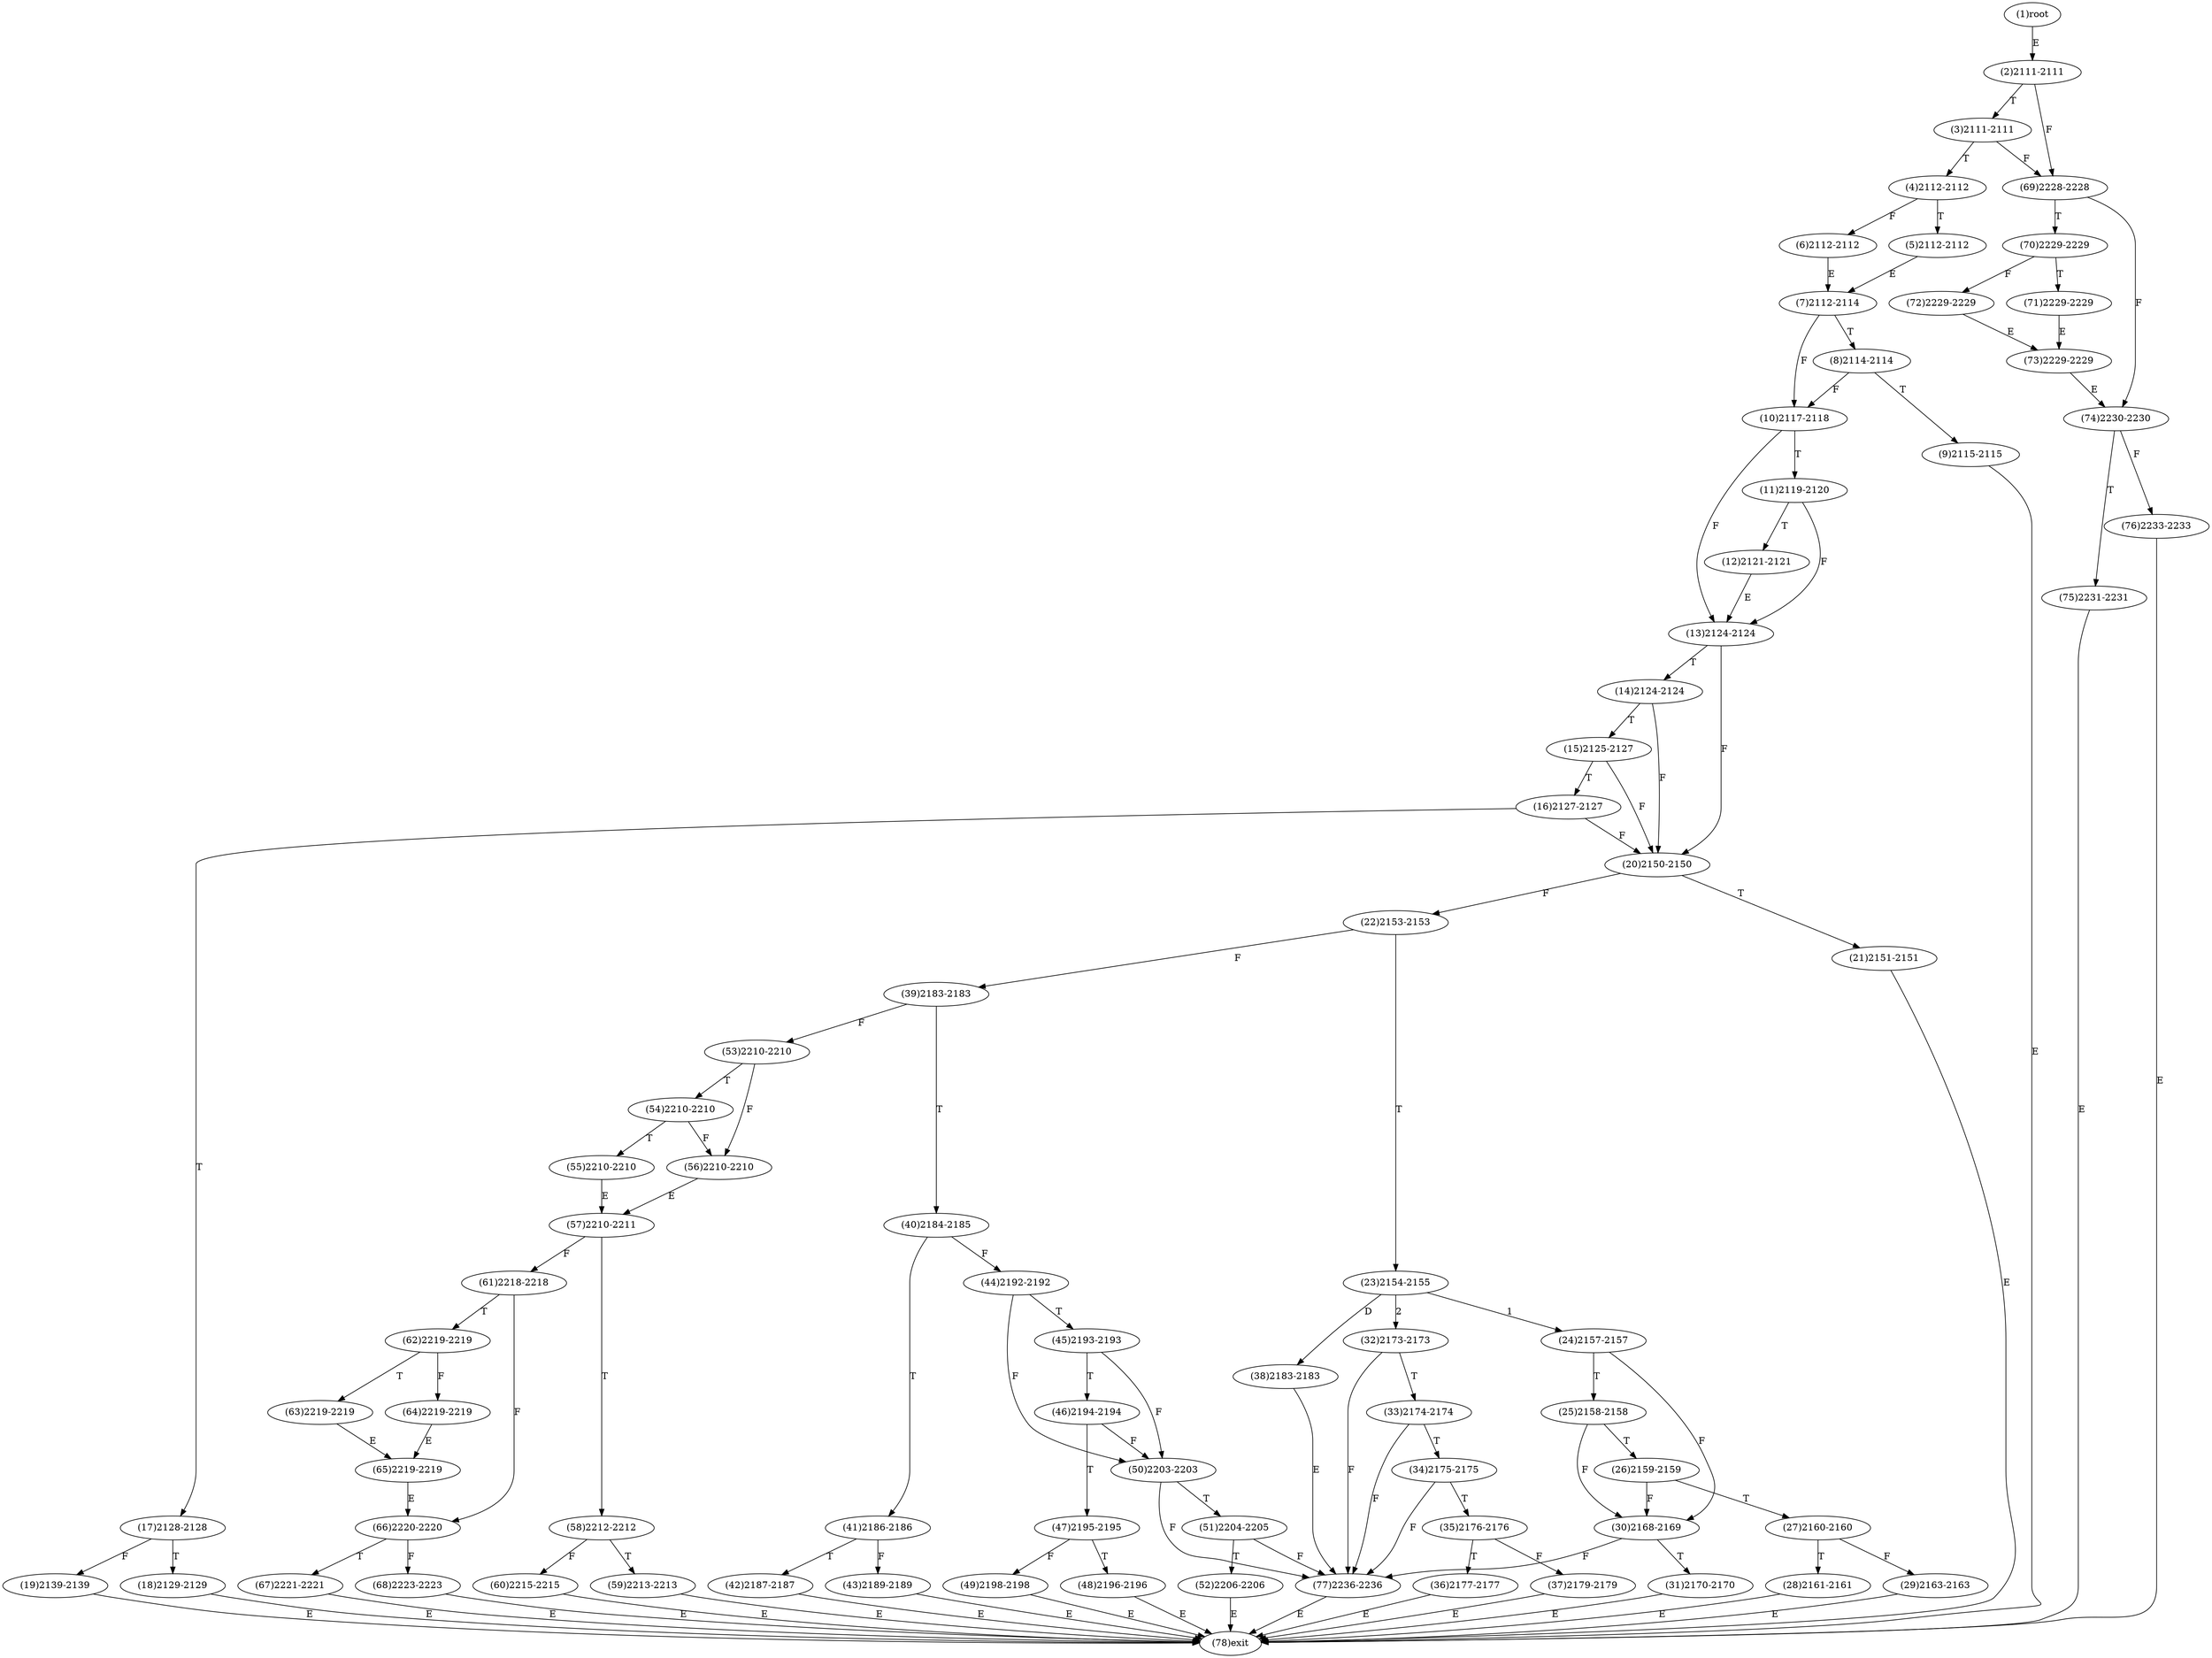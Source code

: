 digraph "" { 
1[ label="(1)root"];
2[ label="(2)2111-2111"];
3[ label="(3)2111-2111"];
4[ label="(4)2112-2112"];
5[ label="(5)2112-2112"];
6[ label="(6)2112-2112"];
7[ label="(7)2112-2114"];
8[ label="(8)2114-2114"];
9[ label="(9)2115-2115"];
10[ label="(10)2117-2118"];
11[ label="(11)2119-2120"];
12[ label="(12)2121-2121"];
13[ label="(13)2124-2124"];
14[ label="(14)2124-2124"];
15[ label="(15)2125-2127"];
17[ label="(17)2128-2128"];
16[ label="(16)2127-2127"];
19[ label="(19)2139-2139"];
18[ label="(18)2129-2129"];
21[ label="(21)2151-2151"];
20[ label="(20)2150-2150"];
23[ label="(23)2154-2155"];
22[ label="(22)2153-2153"];
25[ label="(25)2158-2158"];
24[ label="(24)2157-2157"];
27[ label="(27)2160-2160"];
26[ label="(26)2159-2159"];
29[ label="(29)2163-2163"];
28[ label="(28)2161-2161"];
31[ label="(31)2170-2170"];
30[ label="(30)2168-2169"];
34[ label="(34)2175-2175"];
35[ label="(35)2176-2176"];
32[ label="(32)2173-2173"];
33[ label="(33)2174-2174"];
38[ label="(38)2183-2183"];
39[ label="(39)2183-2183"];
36[ label="(36)2177-2177"];
37[ label="(37)2179-2179"];
42[ label="(42)2187-2187"];
43[ label="(43)2189-2189"];
40[ label="(40)2184-2185"];
41[ label="(41)2186-2186"];
46[ label="(46)2194-2194"];
47[ label="(47)2195-2195"];
44[ label="(44)2192-2192"];
45[ label="(45)2193-2193"];
51[ label="(51)2204-2205"];
50[ label="(50)2203-2203"];
49[ label="(49)2198-2198"];
48[ label="(48)2196-2196"];
55[ label="(55)2210-2210"];
54[ label="(54)2210-2210"];
53[ label="(53)2210-2210"];
52[ label="(52)2206-2206"];
59[ label="(59)2213-2213"];
58[ label="(58)2212-2212"];
57[ label="(57)2210-2211"];
56[ label="(56)2210-2210"];
63[ label="(63)2219-2219"];
62[ label="(62)2219-2219"];
61[ label="(61)2218-2218"];
60[ label="(60)2215-2215"];
68[ label="(68)2223-2223"];
69[ label="(69)2228-2228"];
70[ label="(70)2229-2229"];
71[ label="(71)2229-2229"];
64[ label="(64)2219-2219"];
65[ label="(65)2219-2219"];
66[ label="(66)2220-2220"];
67[ label="(67)2221-2221"];
76[ label="(76)2233-2233"];
77[ label="(77)2236-2236"];
78[ label="(78)exit"];
72[ label="(72)2229-2229"];
73[ label="(73)2229-2229"];
74[ label="(74)2230-2230"];
75[ label="(75)2231-2231"];
1->2[ label="E"];
2->69[ label="F"];
2->3[ label="T"];
3->69[ label="F"];
3->4[ label="T"];
4->6[ label="F"];
4->5[ label="T"];
5->7[ label="E"];
6->7[ label="E"];
7->10[ label="F"];
7->8[ label="T"];
8->10[ label="F"];
8->9[ label="T"];
9->78[ label="E"];
10->13[ label="F"];
10->11[ label="T"];
11->13[ label="F"];
11->12[ label="T"];
12->13[ label="E"];
13->20[ label="F"];
13->14[ label="T"];
14->20[ label="F"];
14->15[ label="T"];
15->20[ label="F"];
15->16[ label="T"];
16->20[ label="F"];
16->17[ label="T"];
17->19[ label="F"];
17->18[ label="T"];
18->78[ label="E"];
19->78[ label="E"];
20->22[ label="F"];
20->21[ label="T"];
21->78[ label="E"];
22->39[ label="F"];
22->23[ label="T"];
23->24[ label="1"];
23->32[ label="2"];
23->38[ label="D"];
24->30[ label="F"];
24->25[ label="T"];
25->30[ label="F"];
25->26[ label="T"];
26->30[ label="F"];
26->27[ label="T"];
27->29[ label="F"];
27->28[ label="T"];
28->78[ label="E"];
29->78[ label="E"];
30->77[ label="F"];
30->31[ label="T"];
31->78[ label="E"];
32->77[ label="F"];
32->33[ label="T"];
33->77[ label="F"];
33->34[ label="T"];
34->77[ label="F"];
34->35[ label="T"];
35->37[ label="F"];
35->36[ label="T"];
36->78[ label="E"];
37->78[ label="E"];
38->77[ label="E"];
39->53[ label="F"];
39->40[ label="T"];
40->44[ label="F"];
40->41[ label="T"];
41->43[ label="F"];
41->42[ label="T"];
42->78[ label="E"];
43->78[ label="E"];
44->50[ label="F"];
44->45[ label="T"];
45->50[ label="F"];
45->46[ label="T"];
46->50[ label="F"];
46->47[ label="T"];
47->49[ label="F"];
47->48[ label="T"];
48->78[ label="E"];
49->78[ label="E"];
50->77[ label="F"];
50->51[ label="T"];
51->77[ label="F"];
51->52[ label="T"];
52->78[ label="E"];
53->56[ label="F"];
53->54[ label="T"];
54->56[ label="F"];
54->55[ label="T"];
55->57[ label="E"];
56->57[ label="E"];
57->61[ label="F"];
57->58[ label="T"];
58->60[ label="F"];
58->59[ label="T"];
59->78[ label="E"];
60->78[ label="E"];
61->66[ label="F"];
61->62[ label="T"];
62->64[ label="F"];
62->63[ label="T"];
63->65[ label="E"];
64->65[ label="E"];
65->66[ label="E"];
66->68[ label="F"];
66->67[ label="T"];
67->78[ label="E"];
68->78[ label="E"];
69->74[ label="F"];
69->70[ label="T"];
70->72[ label="F"];
70->71[ label="T"];
71->73[ label="E"];
72->73[ label="E"];
73->74[ label="E"];
74->76[ label="F"];
74->75[ label="T"];
75->78[ label="E"];
76->78[ label="E"];
77->78[ label="E"];
}